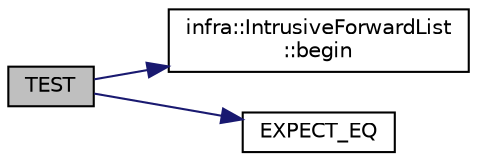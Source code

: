digraph "TEST"
{
 // INTERACTIVE_SVG=YES
  edge [fontname="Helvetica",fontsize="10",labelfontname="Helvetica",labelfontsize="10"];
  node [fontname="Helvetica",fontsize="10",shape=record];
  rankdir="LR";
  Node4 [label="TEST",height=0.2,width=0.4,color="black", fillcolor="grey75", style="filled", fontcolor="black"];
  Node4 -> Node5 [color="midnightblue",fontsize="10",style="solid",fontname="Helvetica"];
  Node5 [label="infra::IntrusiveForwardList\l::begin",height=0.2,width=0.4,color="black", fillcolor="white", style="filled",URL="$d3/d66/classinfra_1_1_intrusive_forward_list.html#a1e262644d93b6e76264eb8dac98edd37"];
  Node4 -> Node6 [color="midnightblue",fontsize="10",style="solid",fontname="Helvetica"];
  Node6 [label="EXPECT_EQ",height=0.2,width=0.4,color="black", fillcolor="white", style="filled",URL="$d6/def/_test_json_8cpp.html#a82745227e2f0a8edbb4ae630d88a8e86"];
}
